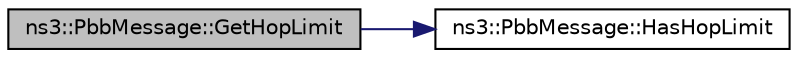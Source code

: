 digraph "ns3::PbbMessage::GetHopLimit"
{
 // LATEX_PDF_SIZE
  edge [fontname="Helvetica",fontsize="10",labelfontname="Helvetica",labelfontsize="10"];
  node [fontname="Helvetica",fontsize="10",shape=record];
  rankdir="LR";
  Node1 [label="ns3::PbbMessage::GetHopLimit",height=0.2,width=0.4,color="black", fillcolor="grey75", style="filled", fontcolor="black",tooltip=" "];
  Node1 -> Node2 [color="midnightblue",fontsize="10",style="solid",fontname="Helvetica"];
  Node2 [label="ns3::PbbMessage::HasHopLimit",height=0.2,width=0.4,color="black", fillcolor="white", style="filled",URL="$classns3_1_1_pbb_message.html#a585a6feb908c8f09aecfd30e3e572dd1",tooltip="Tests whether or not this message has a hop limit."];
}
